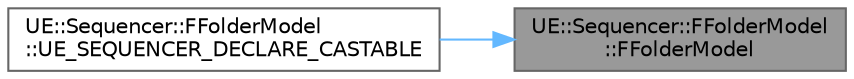 digraph "UE::Sequencer::FFolderModel::FFolderModel"
{
 // INTERACTIVE_SVG=YES
 // LATEX_PDF_SIZE
  bgcolor="transparent";
  edge [fontname=Helvetica,fontsize=10,labelfontname=Helvetica,labelfontsize=10];
  node [fontname=Helvetica,fontsize=10,shape=box,height=0.2,width=0.4];
  rankdir="RL";
  Node1 [id="Node000001",label="UE::Sequencer::FFolderModel\l::FFolderModel",height=0.2,width=0.4,color="gray40", fillcolor="grey60", style="filled", fontcolor="black",tooltip=" "];
  Node1 -> Node2 [id="edge1_Node000001_Node000002",dir="back",color="steelblue1",style="solid",tooltip=" "];
  Node2 [id="Node000002",label="UE::Sequencer::FFolderModel\l::UE_SEQUENCER_DECLARE_CASTABLE",height=0.2,width=0.4,color="grey40", fillcolor="white", style="filled",URL="$d7/df8/classUE_1_1Sequencer_1_1FFolderModel.html#af42ebbf7b4f685c3a13a21fac1008e5a",tooltip=" "];
}
